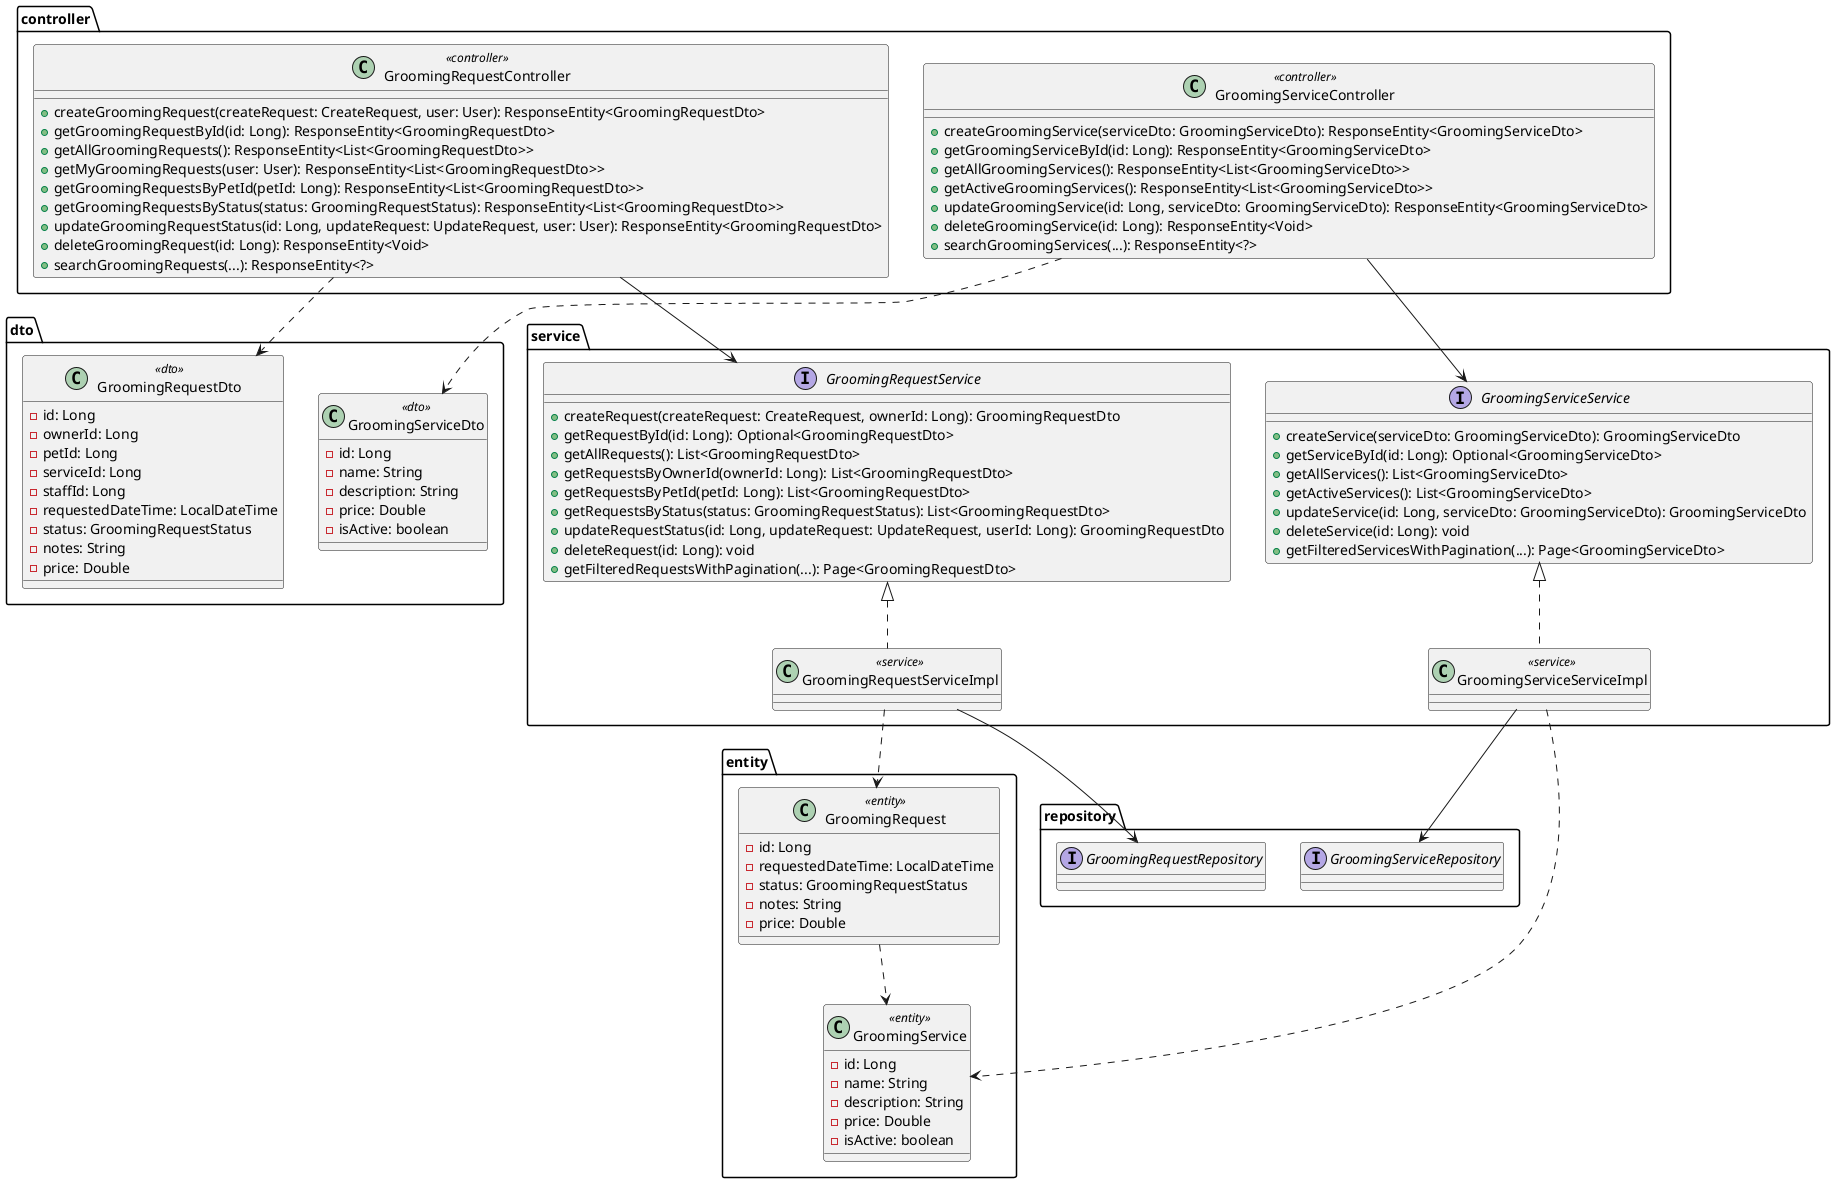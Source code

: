 @startuml
' Grooming Module Class Diagram

package "dto" {
    class GroomingRequestDto <<dto>> {
        - id: Long
        - ownerId: Long
        - petId: Long
        - serviceId: Long
        - staffId: Long
        - requestedDateTime: LocalDateTime
        - status: GroomingRequestStatus
        - notes: String
        - price: Double
    }

    class GroomingServiceDto <<dto>> {
        - id: Long
        - name: String
        - description: String
        - price: Double
        - isActive: boolean
    }
}

package "entity" {
    class GroomingRequest <<entity>> {
        - id: Long
        - requestedDateTime: LocalDateTime
        - status: GroomingRequestStatus
        - notes: String
        - price: Double
    }

    class GroomingService <<entity>> {
        - id: Long
        - name: String
        - description: String
        - price: Double
        - isActive: boolean
    }
}

package "controller" {
    class GroomingRequestController <<controller>> {
        + createGroomingRequest(createRequest: CreateRequest, user: User): ResponseEntity<GroomingRequestDto>
        + getGroomingRequestById(id: Long): ResponseEntity<GroomingRequestDto>
        + getAllGroomingRequests(): ResponseEntity<List<GroomingRequestDto>>
        + getMyGroomingRequests(user: User): ResponseEntity<List<GroomingRequestDto>>
        + getGroomingRequestsByPetId(petId: Long): ResponseEntity<List<GroomingRequestDto>>
        + getGroomingRequestsByStatus(status: GroomingRequestStatus): ResponseEntity<List<GroomingRequestDto>>
        + updateGroomingRequestStatus(id: Long, updateRequest: UpdateRequest, user: User): ResponseEntity<GroomingRequestDto>
        + deleteGroomingRequest(id: Long): ResponseEntity<Void>
        + searchGroomingRequests(...): ResponseEntity<?>
    }

    class GroomingServiceController <<controller>> {
        + createGroomingService(serviceDto: GroomingServiceDto): ResponseEntity<GroomingServiceDto>
        + getGroomingServiceById(id: Long): ResponseEntity<GroomingServiceDto>
        + getAllGroomingServices(): ResponseEntity<List<GroomingServiceDto>>
        + getActiveGroomingServices(): ResponseEntity<List<GroomingServiceDto>>
        + updateGroomingService(id: Long, serviceDto: GroomingServiceDto): ResponseEntity<GroomingServiceDto>
        + deleteGroomingService(id: Long): ResponseEntity<Void>
        + searchGroomingServices(...): ResponseEntity<?>
    }
}

package "service" {
    interface GroomingRequestService {
        + createRequest(createRequest: CreateRequest, ownerId: Long): GroomingRequestDto
        + getRequestById(id: Long): Optional<GroomingRequestDto>
        + getAllRequests(): List<GroomingRequestDto>
        + getRequestsByOwnerId(ownerId: Long): List<GroomingRequestDto>
        + getRequestsByPetId(petId: Long): List<GroomingRequestDto>
        + getRequestsByStatus(status: GroomingRequestStatus): List<GroomingRequestDto>
        + updateRequestStatus(id: Long, updateRequest: UpdateRequest, userId: Long): GroomingRequestDto
        + deleteRequest(id: Long): void
        + getFilteredRequestsWithPagination(...): Page<GroomingRequestDto>
    }

    interface GroomingServiceService {
        + createService(serviceDto: GroomingServiceDto): GroomingServiceDto
        + getServiceById(id: Long): Optional<GroomingServiceDto>
        + getAllServices(): List<GroomingServiceDto>
        + getActiveServices(): List<GroomingServiceDto>
        + updateService(id: Long, serviceDto: GroomingServiceDto): GroomingServiceDto
        + deleteService(id: Long): void
        + getFilteredServicesWithPagination(...): Page<GroomingServiceDto>
    }

    class GroomingRequestServiceImpl <<service>>
    class GroomingServiceServiceImpl <<service>>
}

package "repository" {
    interface GroomingRequestRepository
    interface GroomingServiceRepository
}

' Relationships
GroomingRequestController --> GroomingRequestService
GroomingRequestServiceImpl .up.|> GroomingRequestService
GroomingRequestServiceImpl --> GroomingRequestRepository
GroomingRequestServiceImpl ..> GroomingRequest
GroomingRequestController ..> GroomingRequestDto

GroomingServiceController --> GroomingServiceService
GroomingServiceServiceImpl .up.|> GroomingServiceService
GroomingServiceServiceImpl --> GroomingServiceRepository
GroomingServiceServiceImpl ..> GroomingService
GroomingServiceController ..> GroomingServiceDto

GroomingRequest ..> GroomingService

@enduml 